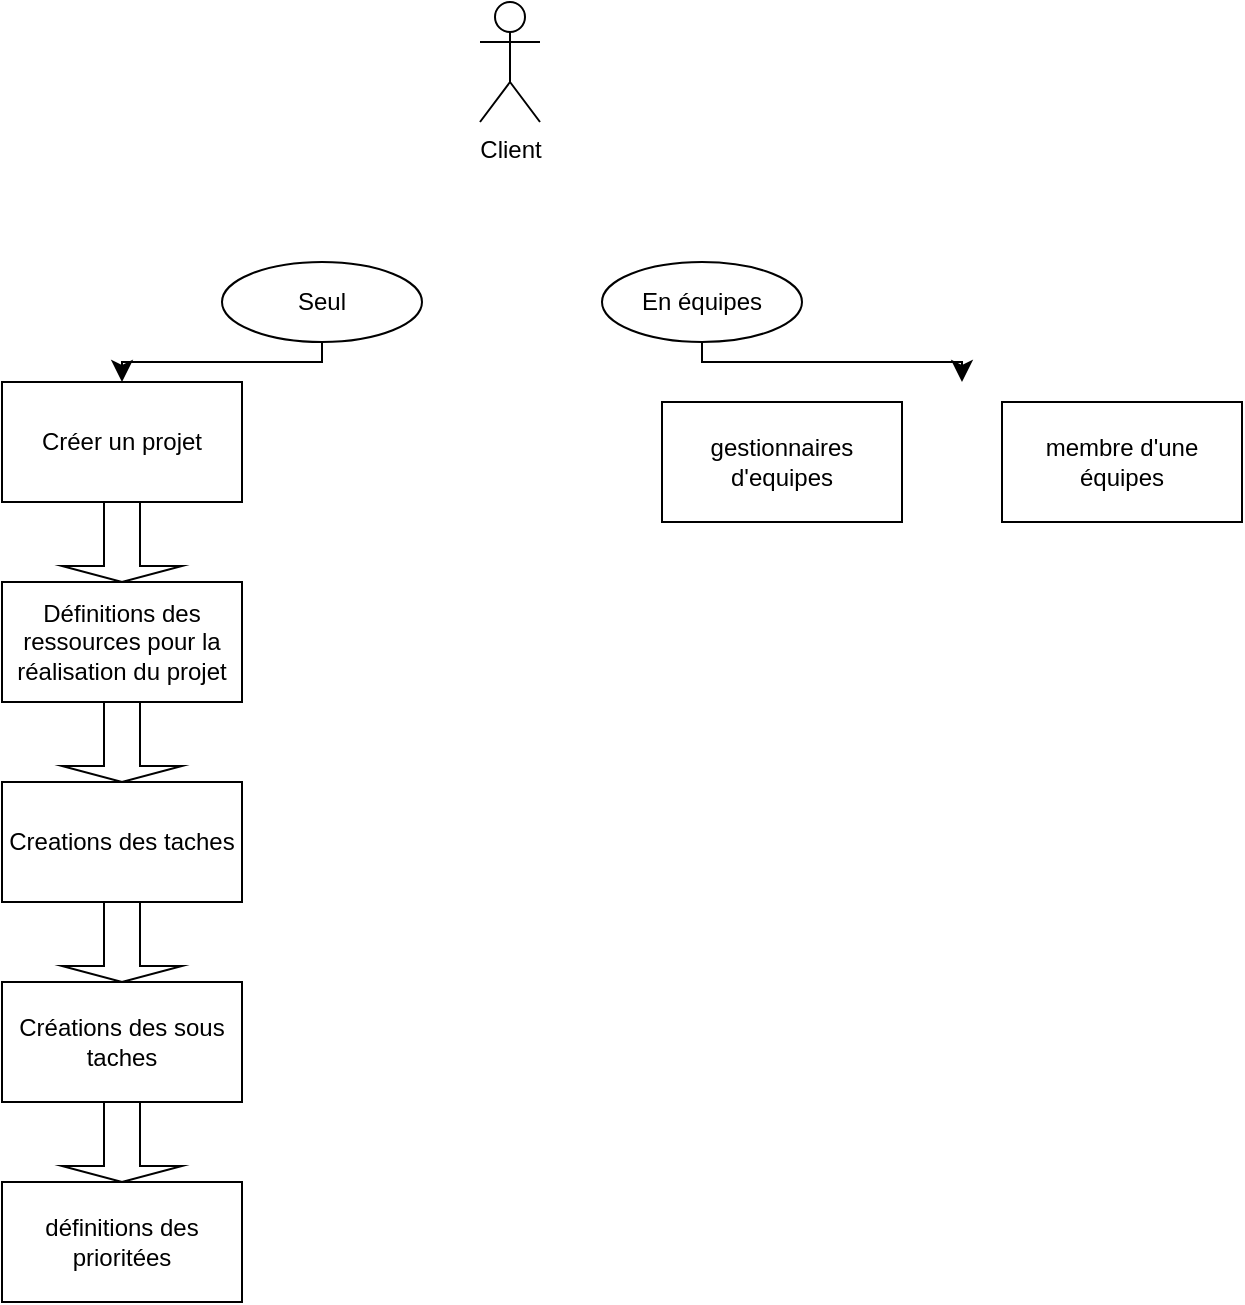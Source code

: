 <mxfile version="24.2.5" type="device" pages="6">
  <diagram name="premier test" id="BYRX8UyV6opKhag1Lmcs">
    <mxGraphModel dx="1379" dy="842" grid="1" gridSize="10" guides="1" tooltips="1" connect="1" arrows="1" fold="1" page="1" pageScale="1" pageWidth="827" pageHeight="1169" math="0" shadow="0">
      <root>
        <mxCell id="0" />
        <mxCell id="1" parent="0" />
        <mxCell id="Iyfu9xB4HT_4LMB3a3-U-1" value="Client" style="shape=umlActor;verticalLabelPosition=bottom;verticalAlign=top;html=1;outlineConnect=0;" parent="1" vertex="1">
          <mxGeometry x="399" y="30" width="30" height="60" as="geometry" />
        </mxCell>
        <mxCell id="Iyfu9xB4HT_4LMB3a3-U-6" value="Seul" style="ellipse;whiteSpace=wrap;html=1;align=center;newEdgeStyle={&quot;edgeStyle&quot;:&quot;entityRelationEdgeStyle&quot;,&quot;startArrow&quot;:&quot;none&quot;,&quot;endArrow&quot;:&quot;none&quot;,&quot;segment&quot;:10,&quot;curved&quot;:1,&quot;sourcePerimeterSpacing&quot;:0,&quot;targetPerimeterSpacing&quot;:0};treeFolding=1;treeMoving=1;" parent="1" vertex="1">
          <mxGeometry x="270" y="160" width="100" height="40" as="geometry" />
        </mxCell>
        <mxCell id="Iyfu9xB4HT_4LMB3a3-U-7" value="En équipes" style="ellipse;whiteSpace=wrap;html=1;align=center;newEdgeStyle={&quot;edgeStyle&quot;:&quot;entityRelationEdgeStyle&quot;,&quot;startArrow&quot;:&quot;none&quot;,&quot;endArrow&quot;:&quot;none&quot;,&quot;segment&quot;:10,&quot;curved&quot;:1,&quot;sourcePerimeterSpacing&quot;:0,&quot;targetPerimeterSpacing&quot;:0};treeFolding=1;treeMoving=1;" parent="1" vertex="1">
          <mxGeometry x="460" y="160" width="100" height="40" as="geometry" />
        </mxCell>
        <mxCell id="Iyfu9xB4HT_4LMB3a3-U-13" value="" style="edgeStyle=elbowEdgeStyle;elbow=vertical;endArrow=classic;html=1;curved=0;rounded=0;endSize=8;startSize=8;exitX=0.5;exitY=1;exitDx=0;exitDy=0;" parent="1" source="Iyfu9xB4HT_4LMB3a3-U-6" edge="1">
          <mxGeometry width="50" height="50" relative="1" as="geometry">
            <mxPoint x="340" y="200" as="sourcePoint" />
            <mxPoint x="220" y="220" as="targetPoint" />
          </mxGeometry>
        </mxCell>
        <mxCell id="Iyfu9xB4HT_4LMB3a3-U-15" value="" style="edgeStyle=elbowEdgeStyle;elbow=vertical;endArrow=classic;html=1;curved=0;rounded=0;endSize=8;startSize=8;exitX=0.5;exitY=1;exitDx=0;exitDy=0;" parent="1" source="Iyfu9xB4HT_4LMB3a3-U-7" edge="1">
          <mxGeometry width="50" height="50" relative="1" as="geometry">
            <mxPoint x="480" y="200" as="sourcePoint" />
            <mxPoint x="640" y="220" as="targetPoint" />
          </mxGeometry>
        </mxCell>
        <UserObject label="Créer un projet" treeRoot="1" id="Iyfu9xB4HT_4LMB3a3-U-16">
          <mxCell style="whiteSpace=wrap;html=1;align=center;treeFolding=1;treeMoving=1;newEdgeStyle={&quot;edgeStyle&quot;:&quot;elbowEdgeStyle&quot;,&quot;startArrow&quot;:&quot;none&quot;,&quot;endArrow&quot;:&quot;none&quot;};" parent="1" vertex="1">
            <mxGeometry x="160" y="220" width="120" height="60" as="geometry" />
          </mxCell>
        </UserObject>
        <UserObject label="Définitions des ressources pour la réalisation du projet" treeRoot="1" id="Iyfu9xB4HT_4LMB3a3-U-17">
          <mxCell style="whiteSpace=wrap;html=1;align=center;treeFolding=1;treeMoving=1;newEdgeStyle={&quot;edgeStyle&quot;:&quot;elbowEdgeStyle&quot;,&quot;startArrow&quot;:&quot;none&quot;,&quot;endArrow&quot;:&quot;none&quot;};" parent="1" vertex="1">
            <mxGeometry x="160" y="320" width="120" height="60" as="geometry" />
          </mxCell>
        </UserObject>
        <mxCell id="Iyfu9xB4HT_4LMB3a3-U-20" value="" style="shape=singleArrow;direction=south;whiteSpace=wrap;html=1;" parent="1" vertex="1">
          <mxGeometry x="190" y="280" width="60" height="40" as="geometry" />
        </mxCell>
        <UserObject label="gestionnaires d&#39;equipes" treeRoot="1" id="Iyfu9xB4HT_4LMB3a3-U-21">
          <mxCell style="whiteSpace=wrap;html=1;align=center;treeFolding=1;treeMoving=1;newEdgeStyle={&quot;edgeStyle&quot;:&quot;elbowEdgeStyle&quot;,&quot;startArrow&quot;:&quot;none&quot;,&quot;endArrow&quot;:&quot;none&quot;};" parent="1" vertex="1">
            <mxGeometry x="490" y="230" width="120" height="60" as="geometry" />
          </mxCell>
        </UserObject>
        <UserObject label="membre d&#39;une équipes" treeRoot="1" id="Iyfu9xB4HT_4LMB3a3-U-22">
          <mxCell style="whiteSpace=wrap;html=1;align=center;treeFolding=1;treeMoving=1;newEdgeStyle={&quot;edgeStyle&quot;:&quot;elbowEdgeStyle&quot;,&quot;startArrow&quot;:&quot;none&quot;,&quot;endArrow&quot;:&quot;none&quot;};" parent="1" vertex="1">
            <mxGeometry x="660" y="230" width="120" height="60" as="geometry" />
          </mxCell>
        </UserObject>
        <mxCell id="Iyfu9xB4HT_4LMB3a3-U-23" value="" style="shape=singleArrow;direction=south;whiteSpace=wrap;html=1;" parent="1" vertex="1">
          <mxGeometry x="190" y="380" width="60" height="40" as="geometry" />
        </mxCell>
        <UserObject label="Creations des taches" treeRoot="1" id="Iyfu9xB4HT_4LMB3a3-U-24">
          <mxCell style="whiteSpace=wrap;html=1;align=center;treeFolding=1;treeMoving=1;newEdgeStyle={&quot;edgeStyle&quot;:&quot;elbowEdgeStyle&quot;,&quot;startArrow&quot;:&quot;none&quot;,&quot;endArrow&quot;:&quot;none&quot;};" parent="1" vertex="1">
            <mxGeometry x="160" y="420" width="120" height="60" as="geometry" />
          </mxCell>
        </UserObject>
        <UserObject label="Créations des sous taches" treeRoot="1" id="Iyfu9xB4HT_4LMB3a3-U-25">
          <mxCell style="whiteSpace=wrap;html=1;align=center;treeFolding=1;treeMoving=1;newEdgeStyle={&quot;edgeStyle&quot;:&quot;elbowEdgeStyle&quot;,&quot;startArrow&quot;:&quot;none&quot;,&quot;endArrow&quot;:&quot;none&quot;};" parent="1" vertex="1">
            <mxGeometry x="160" y="520" width="120" height="60" as="geometry" />
          </mxCell>
        </UserObject>
        <mxCell id="Iyfu9xB4HT_4LMB3a3-U-26" value="" style="shape=singleArrow;direction=south;whiteSpace=wrap;html=1;" parent="1" vertex="1">
          <mxGeometry x="190" y="480" width="60" height="40" as="geometry" />
        </mxCell>
        <UserObject label="définitions des prioritées" treeRoot="1" id="Iyfu9xB4HT_4LMB3a3-U-27">
          <mxCell style="whiteSpace=wrap;html=1;align=center;treeFolding=1;treeMoving=1;newEdgeStyle={&quot;edgeStyle&quot;:&quot;elbowEdgeStyle&quot;,&quot;startArrow&quot;:&quot;none&quot;,&quot;endArrow&quot;:&quot;none&quot;};" parent="1" vertex="1">
            <mxGeometry x="160" y="620" width="120" height="60" as="geometry" />
          </mxCell>
        </UserObject>
        <mxCell id="Iyfu9xB4HT_4LMB3a3-U-28" value="" style="shape=singleArrow;direction=south;whiteSpace=wrap;html=1;" parent="1" vertex="1">
          <mxGeometry x="190" y="580" width="60" height="40" as="geometry" />
        </mxCell>
      </root>
    </mxGraphModel>
  </diagram>
  <diagram id="rDEyEfFy6dP8LyIYheRn" name="consigne">
    <mxGraphModel dx="3334" dy="1531" grid="1" gridSize="10" guides="1" tooltips="1" connect="1" arrows="1" fold="1" page="1" pageScale="1" pageWidth="827" pageHeight="1169" math="0" shadow="0">
      <root>
        <mxCell id="0" />
        <mxCell id="1" parent="0" />
        <mxCell id="FbnF2qm33XC1SbRXRIoK-4" value="" style="swimlane;startSize=20;horizontal=1;containerType=tree;newEdgeStyle={&quot;edgeStyle&quot;:&quot;elbowEdgeStyle&quot;,&quot;startArrow&quot;:&quot;none&quot;,&quot;endArrow&quot;:&quot;none&quot;};" parent="1" vertex="1">
          <mxGeometry x="-140" y="169" width="1180" height="1000" as="geometry" />
        </mxCell>
        <mxCell id="FbnF2qm33XC1SbRXRIoK-5" value="" style="edgeStyle=elbowEdgeStyle;elbow=vertical;sourcePerimeterSpacing=0;targetPerimeterSpacing=0;startArrow=none;endArrow=none;rounded=0;curved=0;" parent="FbnF2qm33XC1SbRXRIoK-4" source="FbnF2qm33XC1SbRXRIoK-7" target="FbnF2qm33XC1SbRXRIoK-8" edge="1">
          <mxGeometry relative="1" as="geometry" />
        </mxCell>
        <UserObject label="Client" treeRoot="1" id="FbnF2qm33XC1SbRXRIoK-7">
          <mxCell style="whiteSpace=wrap;html=1;align=center;treeFolding=1;treeMoving=1;newEdgeStyle={&quot;edgeStyle&quot;:&quot;elbowEdgeStyle&quot;,&quot;startArrow&quot;:&quot;none&quot;,&quot;endArrow&quot;:&quot;none&quot;};" parent="FbnF2qm33XC1SbRXRIoK-4" vertex="1">
            <mxGeometry x="530" y="50" width="120" height="60" as="geometry" />
          </mxCell>
        </UserObject>
        <mxCell id="FbnF2qm33XC1SbRXRIoK-8" value="Seul" style="whiteSpace=wrap;html=1;align=center;verticalAlign=middle;treeFolding=1;treeMoving=1;newEdgeStyle={&quot;edgeStyle&quot;:&quot;elbowEdgeStyle&quot;,&quot;startArrow&quot;:&quot;none&quot;,&quot;endArrow&quot;:&quot;none&quot;};" parent="FbnF2qm33XC1SbRXRIoK-4" vertex="1">
          <mxGeometry x="540" y="171" width="100" height="60" as="geometry" />
        </mxCell>
        <mxCell id="FbnF2qm33XC1SbRXRIoK-13" value="" style="edgeStyle=elbowEdgeStyle;elbow=vertical;sourcePerimeterSpacing=0;targetPerimeterSpacing=0;startArrow=none;endArrow=none;rounded=0;curved=0;" parent="FbnF2qm33XC1SbRXRIoK-4" source="FbnF2qm33XC1SbRXRIoK-8" target="FbnF2qm33XC1SbRXRIoK-14" edge="1">
          <mxGeometry relative="1" as="geometry">
            <mxPoint x="410" y="220" as="sourcePoint" />
          </mxGeometry>
        </mxCell>
        <mxCell id="FbnF2qm33XC1SbRXRIoK-14" value="Crée un projet" style="whiteSpace=wrap;html=1;align=center;verticalAlign=middle;treeFolding=1;treeMoving=1;newEdgeStyle={&quot;edgeStyle&quot;:&quot;elbowEdgeStyle&quot;,&quot;startArrow&quot;:&quot;none&quot;,&quot;endArrow&quot;:&quot;none&quot;};" parent="FbnF2qm33XC1SbRXRIoK-4" vertex="1">
          <mxGeometry x="20" y="261" width="100" height="89" as="geometry" />
        </mxCell>
        <mxCell id="FbnF2qm33XC1SbRXRIoK-2" value="" style="shape=umlActor;verticalLabelPosition=bottom;verticalAlign=top;html=1;outlineConnect=0;" parent="FbnF2qm33XC1SbRXRIoK-4" vertex="1">
          <mxGeometry x="570" y="-10" width="30" height="60" as="geometry" />
        </mxCell>
        <mxCell id="GBSJzxvQuTlD-Dh8xCkO-5" style="edgeStyle=elbowEdgeStyle;rounded=0;orthogonalLoop=1;jettySize=auto;html=1;startArrow=none;endArrow=none;" parent="FbnF2qm33XC1SbRXRIoK-4" edge="1">
          <mxGeometry relative="1" as="geometry">
            <mxPoint x="180" y="820" as="targetPoint" />
            <mxPoint x="180.412" y="820" as="sourcePoint" />
          </mxGeometry>
        </mxCell>
        <mxCell id="GBSJzxvQuTlD-Dh8xCkO-26" value="" style="edgeStyle=elbowEdgeStyle;elbow=vertical;sourcePerimeterSpacing=0;targetPerimeterSpacing=0;startArrow=none;endArrow=none;rounded=0;curved=0;" parent="FbnF2qm33XC1SbRXRIoK-4" source="FbnF2qm33XC1SbRXRIoK-8" target="GBSJzxvQuTlD-Dh8xCkO-27" edge="1">
          <mxGeometry relative="1" as="geometry">
            <mxPoint x="350" y="300" as="sourcePoint" />
          </mxGeometry>
        </mxCell>
        <mxCell id="GBSJzxvQuTlD-Dh8xCkO-27" value="creer une taches" style="whiteSpace=wrap;html=1;align=center;verticalAlign=middle;treeFolding=1;treeMoving=1;newEdgeStyle={&quot;edgeStyle&quot;:&quot;elbowEdgeStyle&quot;,&quot;startArrow&quot;:&quot;none&quot;,&quot;endArrow&quot;:&quot;none&quot;};" parent="FbnF2qm33XC1SbRXRIoK-4" vertex="1">
          <mxGeometry x="170" y="261" width="100" height="89" as="geometry" />
        </mxCell>
        <mxCell id="GBSJzxvQuTlD-Dh8xCkO-28" value="" style="edgeStyle=elbowEdgeStyle;elbow=vertical;sourcePerimeterSpacing=0;targetPerimeterSpacing=0;startArrow=none;endArrow=none;rounded=0;curved=0;" parent="FbnF2qm33XC1SbRXRIoK-4" source="FbnF2qm33XC1SbRXRIoK-8" target="GBSJzxvQuTlD-Dh8xCkO-29" edge="1">
          <mxGeometry relative="1" as="geometry">
            <mxPoint x="350" y="300" as="sourcePoint" />
          </mxGeometry>
        </mxCell>
        <mxCell id="GBSJzxvQuTlD-Dh8xCkO-29" value="&lt;div&gt;Gérer une date&amp;nbsp;&lt;/div&gt;&lt;div&gt;échances&lt;/div&gt;" style="whiteSpace=wrap;html=1;align=center;verticalAlign=middle;treeFolding=1;treeMoving=1;newEdgeStyle={&quot;edgeStyle&quot;:&quot;elbowEdgeStyle&quot;,&quot;startArrow&quot;:&quot;none&quot;,&quot;endArrow&quot;:&quot;none&quot;};" parent="FbnF2qm33XC1SbRXRIoK-4" vertex="1">
          <mxGeometry x="330" y="260" width="100" height="90" as="geometry" />
        </mxCell>
        <mxCell id="GBSJzxvQuTlD-Dh8xCkO-30" value="" style="edgeStyle=elbowEdgeStyle;elbow=vertical;sourcePerimeterSpacing=0;targetPerimeterSpacing=0;startArrow=none;endArrow=none;rounded=0;curved=0;" parent="FbnF2qm33XC1SbRXRIoK-4" source="FbnF2qm33XC1SbRXRIoK-8" target="GBSJzxvQuTlD-Dh8xCkO-31" edge="1">
          <mxGeometry relative="1" as="geometry">
            <mxPoint x="350" y="300" as="sourcePoint" />
          </mxGeometry>
        </mxCell>
        <mxCell id="GBSJzxvQuTlD-Dh8xCkO-31" value="&lt;div&gt;attribuer des priorités&lt;/div&gt;" style="whiteSpace=wrap;html=1;align=center;verticalAlign=middle;treeFolding=1;treeMoving=1;newEdgeStyle={&quot;edgeStyle&quot;:&quot;elbowEdgeStyle&quot;,&quot;startArrow&quot;:&quot;none&quot;,&quot;endArrow&quot;:&quot;none&quot;};" parent="FbnF2qm33XC1SbRXRIoK-4" vertex="1">
          <mxGeometry x="460" y="261" width="100" height="89" as="geometry" />
        </mxCell>
        <mxCell id="GBSJzxvQuTlD-Dh8xCkO-32" value="" style="edgeStyle=elbowEdgeStyle;elbow=vertical;sourcePerimeterSpacing=0;targetPerimeterSpacing=0;startArrow=none;endArrow=none;rounded=0;curved=0;" parent="FbnF2qm33XC1SbRXRIoK-4" source="FbnF2qm33XC1SbRXRIoK-8" target="GBSJzxvQuTlD-Dh8xCkO-33" edge="1">
          <mxGeometry relative="1" as="geometry">
            <mxPoint x="350" y="300" as="sourcePoint" />
          </mxGeometry>
        </mxCell>
        <mxCell id="GBSJzxvQuTlD-Dh8xCkO-33" value="&lt;div&gt;assignés des projets&lt;/div&gt;" style="whiteSpace=wrap;html=1;align=center;verticalAlign=middle;treeFolding=1;treeMoving=1;newEdgeStyle={&quot;edgeStyle&quot;:&quot;elbowEdgeStyle&quot;,&quot;startArrow&quot;:&quot;none&quot;,&quot;endArrow&quot;:&quot;none&quot;};direction=west;" parent="FbnF2qm33XC1SbRXRIoK-4" vertex="1">
          <mxGeometry x="590" y="261" width="100" height="89" as="geometry" />
        </mxCell>
        <mxCell id="GBSJzxvQuTlD-Dh8xCkO-34" value="" style="edgeStyle=elbowEdgeStyle;elbow=vertical;sourcePerimeterSpacing=0;targetPerimeterSpacing=0;startArrow=none;endArrow=none;rounded=0;curved=0;" parent="FbnF2qm33XC1SbRXRIoK-4" source="FbnF2qm33XC1SbRXRIoK-8" target="GBSJzxvQuTlD-Dh8xCkO-35" edge="1">
          <mxGeometry relative="1" as="geometry">
            <mxPoint x="350" y="300" as="sourcePoint" />
          </mxGeometry>
        </mxCell>
        <mxCell id="GBSJzxvQuTlD-Dh8xCkO-35" value="gérer la taches" style="whiteSpace=wrap;html=1;align=center;verticalAlign=middle;treeFolding=1;treeMoving=1;newEdgeStyle={&quot;edgeStyle&quot;:&quot;elbowEdgeStyle&quot;,&quot;startArrow&quot;:&quot;none&quot;,&quot;endArrow&quot;:&quot;none&quot;};" parent="FbnF2qm33XC1SbRXRIoK-4" vertex="1">
          <mxGeometry x="710" y="261" width="100" height="89" as="geometry" />
        </mxCell>
        <mxCell id="GBSJzxvQuTlD-Dh8xCkO-39" value="" style="edgeStyle=elbowEdgeStyle;elbow=vertical;sourcePerimeterSpacing=0;targetPerimeterSpacing=0;startArrow=none;endArrow=none;rounded=0;curved=0;" parent="FbnF2qm33XC1SbRXRIoK-4" source="FbnF2qm33XC1SbRXRIoK-8" target="GBSJzxvQuTlD-Dh8xCkO-40" edge="1">
          <mxGeometry relative="1" as="geometry">
            <mxPoint x="340" y="290" as="sourcePoint" />
          </mxGeometry>
        </mxCell>
        <mxCell id="GBSJzxvQuTlD-Dh8xCkO-40" value="disposé d un tableau de bord des projets" style="whiteSpace=wrap;html=1;align=center;verticalAlign=middle;treeFolding=1;treeMoving=1;newEdgeStyle={&quot;edgeStyle&quot;:&quot;elbowEdgeStyle&quot;,&quot;startArrow&quot;:&quot;none&quot;,&quot;endArrow&quot;:&quot;none&quot;};" parent="FbnF2qm33XC1SbRXRIoK-4" vertex="1">
          <mxGeometry x="820" y="260" width="110" height="90" as="geometry" />
        </mxCell>
        <mxCell id="mq6MrCIV2iRebGUDolaT-3" value="&lt;div&gt;&lt;br&gt;&lt;/div&gt;" style="text;html=1;align=center;verticalAlign=middle;whiteSpace=wrap;rounded=0;fontFamily=Helvetica;fontSize=12;fontColor=default;" parent="FbnF2qm33XC1SbRXRIoK-4" vertex="1">
          <mxGeometry x="350" y="400" width="60" height="30" as="geometry" />
        </mxCell>
        <mxCell id="mTa8yyf2tj54cFKZ3vY1-1" value="" style="edgeStyle=elbowEdgeStyle;elbow=vertical;sourcePerimeterSpacing=0;targetPerimeterSpacing=0;startArrow=none;endArrow=none;rounded=0;curved=0;" parent="FbnF2qm33XC1SbRXRIoK-4" source="GBSJzxvQuTlD-Dh8xCkO-27" target="mTa8yyf2tj54cFKZ3vY1-2" edge="1">
          <mxGeometry relative="1" as="geometry">
            <mxPoint x="450" y="400" as="sourcePoint" />
          </mxGeometry>
        </mxCell>
        <mxCell id="mTa8yyf2tj54cFKZ3vY1-2" value="ajout" style="whiteSpace=wrap;html=1;align=center;verticalAlign=middle;treeFolding=1;treeMoving=1;newEdgeStyle={&quot;edgeStyle&quot;:&quot;elbowEdgeStyle&quot;,&quot;startArrow&quot;:&quot;none&quot;,&quot;endArrow&quot;:&quot;none&quot;};" parent="FbnF2qm33XC1SbRXRIoK-4" vertex="1">
          <mxGeometry x="170" y="390" width="100" height="89" as="geometry" />
        </mxCell>
        <mxCell id="mTa8yyf2tj54cFKZ3vY1-3" value="" style="edgeStyle=elbowEdgeStyle;elbow=vertical;sourcePerimeterSpacing=0;targetPerimeterSpacing=0;startArrow=none;endArrow=none;rounded=0;curved=0;" parent="FbnF2qm33XC1SbRXRIoK-4" source="mTa8yyf2tj54cFKZ3vY1-2" target="mTa8yyf2tj54cFKZ3vY1-4" edge="1">
          <mxGeometry relative="1" as="geometry">
            <mxPoint x="80" y="519" as="sourcePoint" />
          </mxGeometry>
        </mxCell>
        <mxCell id="mTa8yyf2tj54cFKZ3vY1-4" value="suprimer" style="whiteSpace=wrap;html=1;align=center;verticalAlign=middle;treeFolding=1;treeMoving=1;newEdgeStyle={&quot;edgeStyle&quot;:&quot;elbowEdgeStyle&quot;,&quot;startArrow&quot;:&quot;none&quot;,&quot;endArrow&quot;:&quot;none&quot;};" parent="FbnF2qm33XC1SbRXRIoK-4" vertex="1">
          <mxGeometry x="170" y="519" width="100" height="89" as="geometry" />
        </mxCell>
        <mxCell id="mTa8yyf2tj54cFKZ3vY1-5" value="" style="edgeStyle=elbowEdgeStyle;elbow=vertical;sourcePerimeterSpacing=0;targetPerimeterSpacing=0;startArrow=none;endArrow=none;rounded=0;curved=0;" parent="FbnF2qm33XC1SbRXRIoK-4" source="mTa8yyf2tj54cFKZ3vY1-4" target="mTa8yyf2tj54cFKZ3vY1-6" edge="1">
          <mxGeometry relative="1" as="geometry">
            <mxPoint x="80" y="648" as="sourcePoint" />
          </mxGeometry>
        </mxCell>
        <mxCell id="mTa8yyf2tj54cFKZ3vY1-6" value="modifier" style="whiteSpace=wrap;html=1;align=center;verticalAlign=middle;treeFolding=1;treeMoving=1;newEdgeStyle={&quot;edgeStyle&quot;:&quot;elbowEdgeStyle&quot;,&quot;startArrow&quot;:&quot;none&quot;,&quot;endArrow&quot;:&quot;none&quot;};" parent="FbnF2qm33XC1SbRXRIoK-4" vertex="1">
          <mxGeometry x="170" y="648" width="100" height="89" as="geometry" />
        </mxCell>
        <mxCell id="mTa8yyf2tj54cFKZ3vY1-7" value="" style="edgeStyle=elbowEdgeStyle;elbow=vertical;sourcePerimeterSpacing=0;targetPerimeterSpacing=0;startArrow=none;endArrow=none;rounded=0;curved=0;" parent="FbnF2qm33XC1SbRXRIoK-4" source="FbnF2qm33XC1SbRXRIoK-14" target="mTa8yyf2tj54cFKZ3vY1-8" edge="1">
          <mxGeometry relative="1" as="geometry">
            <mxPoint x="450" y="400" as="sourcePoint" />
          </mxGeometry>
        </mxCell>
        <mxCell id="mTa8yyf2tj54cFKZ3vY1-8" value="ajout" style="whiteSpace=wrap;html=1;align=center;verticalAlign=middle;treeFolding=1;treeMoving=1;newEdgeStyle={&quot;edgeStyle&quot;:&quot;elbowEdgeStyle&quot;,&quot;startArrow&quot;:&quot;none&quot;,&quot;endArrow&quot;:&quot;none&quot;};" parent="FbnF2qm33XC1SbRXRIoK-4" vertex="1">
          <mxGeometry x="20" y="390" width="100" height="89" as="geometry" />
        </mxCell>
        <mxCell id="mTa8yyf2tj54cFKZ3vY1-9" value="" style="edgeStyle=elbowEdgeStyle;elbow=vertical;sourcePerimeterSpacing=0;targetPerimeterSpacing=0;startArrow=none;endArrow=none;rounded=0;curved=0;" parent="FbnF2qm33XC1SbRXRIoK-4" source="mTa8yyf2tj54cFKZ3vY1-8" target="mTa8yyf2tj54cFKZ3vY1-10" edge="1">
          <mxGeometry relative="1" as="geometry">
            <mxPoint x="-70" y="519" as="sourcePoint" />
          </mxGeometry>
        </mxCell>
        <mxCell id="mTa8yyf2tj54cFKZ3vY1-10" value="supprimer" style="whiteSpace=wrap;html=1;align=center;verticalAlign=middle;treeFolding=1;treeMoving=1;newEdgeStyle={&quot;edgeStyle&quot;:&quot;elbowEdgeStyle&quot;,&quot;startArrow&quot;:&quot;none&quot;,&quot;endArrow&quot;:&quot;none&quot;};" parent="FbnF2qm33XC1SbRXRIoK-4" vertex="1">
          <mxGeometry x="20" y="519" width="100" height="89" as="geometry" />
        </mxCell>
        <mxCell id="mTa8yyf2tj54cFKZ3vY1-11" value="" style="edgeStyle=elbowEdgeStyle;elbow=vertical;sourcePerimeterSpacing=0;targetPerimeterSpacing=0;startArrow=none;endArrow=none;rounded=0;curved=0;" parent="FbnF2qm33XC1SbRXRIoK-4" source="mTa8yyf2tj54cFKZ3vY1-10" target="mTa8yyf2tj54cFKZ3vY1-12" edge="1">
          <mxGeometry relative="1" as="geometry">
            <mxPoint x="-70" y="648" as="sourcePoint" />
          </mxGeometry>
        </mxCell>
        <mxCell id="mTa8yyf2tj54cFKZ3vY1-12" value="modifier" style="whiteSpace=wrap;html=1;align=center;verticalAlign=middle;treeFolding=1;treeMoving=1;newEdgeStyle={&quot;edgeStyle&quot;:&quot;elbowEdgeStyle&quot;,&quot;startArrow&quot;:&quot;none&quot;,&quot;endArrow&quot;:&quot;none&quot;};" parent="FbnF2qm33XC1SbRXRIoK-4" vertex="1">
          <mxGeometry x="20" y="648" width="100" height="89" as="geometry" />
        </mxCell>
        <mxCell id="mTa8yyf2tj54cFKZ3vY1-13" value="" style="edgeStyle=elbowEdgeStyle;elbow=vertical;sourcePerimeterSpacing=0;targetPerimeterSpacing=0;startArrow=none;endArrow=none;rounded=0;curved=0;" parent="FbnF2qm33XC1SbRXRIoK-4" source="GBSJzxvQuTlD-Dh8xCkO-29" target="mTa8yyf2tj54cFKZ3vY1-14" edge="1">
          <mxGeometry relative="1" as="geometry">
            <mxPoint x="450" y="400" as="sourcePoint" />
          </mxGeometry>
        </mxCell>
        <mxCell id="mTa8yyf2tj54cFKZ3vY1-14" value="&lt;div&gt;envoyer des rappels pour l échéances&lt;/div&gt;" style="whiteSpace=wrap;html=1;align=center;verticalAlign=middle;treeFolding=1;treeMoving=1;newEdgeStyle={&quot;edgeStyle&quot;:&quot;elbowEdgeStyle&quot;,&quot;startArrow&quot;:&quot;none&quot;,&quot;endArrow&quot;:&quot;none&quot;};" parent="FbnF2qm33XC1SbRXRIoK-4" vertex="1">
          <mxGeometry x="330" y="390" width="100" height="90" as="geometry" />
        </mxCell>
        <mxCell id="mTa8yyf2tj54cFKZ3vY1-15" value="" style="edgeStyle=elbowEdgeStyle;elbow=vertical;sourcePerimeterSpacing=0;targetPerimeterSpacing=0;startArrow=none;endArrow=none;rounded=0;curved=0;" parent="FbnF2qm33XC1SbRXRIoK-4" source="mTa8yyf2tj54cFKZ3vY1-14" target="mTa8yyf2tj54cFKZ3vY1-16" edge="1">
          <mxGeometry relative="1" as="geometry">
            <mxPoint x="240" y="519" as="sourcePoint" />
          </mxGeometry>
        </mxCell>
        <mxCell id="mTa8yyf2tj54cFKZ3vY1-16" value="&lt;div&gt;envoyé un mail de rappels&lt;/div&gt;" style="whiteSpace=wrap;html=1;align=center;verticalAlign=middle;treeFolding=1;treeMoving=1;newEdgeStyle={&quot;edgeStyle&quot;:&quot;elbowEdgeStyle&quot;,&quot;startArrow&quot;:&quot;none&quot;,&quot;endArrow&quot;:&quot;none&quot;};" parent="FbnF2qm33XC1SbRXRIoK-4" vertex="1">
          <mxGeometry x="330" y="520" width="100" height="90" as="geometry" />
        </mxCell>
        <mxCell id="mTa8yyf2tj54cFKZ3vY1-17" value="" style="edgeStyle=elbowEdgeStyle;elbow=vertical;sourcePerimeterSpacing=0;targetPerimeterSpacing=0;startArrow=none;endArrow=none;rounded=0;curved=0;" parent="FbnF2qm33XC1SbRXRIoK-4" source="GBSJzxvQuTlD-Dh8xCkO-31" target="mTa8yyf2tj54cFKZ3vY1-18" edge="1">
          <mxGeometry relative="1" as="geometry">
            <mxPoint x="450" y="400" as="sourcePoint" />
          </mxGeometry>
        </mxCell>
        <mxCell id="mTa8yyf2tj54cFKZ3vY1-18" value="&lt;div&gt;gérer des priorités&lt;/div&gt;" style="whiteSpace=wrap;html=1;align=center;verticalAlign=middle;treeFolding=1;treeMoving=1;newEdgeStyle={&quot;edgeStyle&quot;:&quot;elbowEdgeStyle&quot;,&quot;startArrow&quot;:&quot;none&quot;,&quot;endArrow&quot;:&quot;none&quot;};" parent="FbnF2qm33XC1SbRXRIoK-4" vertex="1">
          <mxGeometry x="460" y="390" width="100" height="89" as="geometry" />
        </mxCell>
        <mxCell id="mTa8yyf2tj54cFKZ3vY1-19" value="" style="edgeStyle=elbowEdgeStyle;elbow=vertical;sourcePerimeterSpacing=0;targetPerimeterSpacing=0;startArrow=none;endArrow=none;rounded=0;curved=0;" parent="FbnF2qm33XC1SbRXRIoK-4" source="GBSJzxvQuTlD-Dh8xCkO-33" target="mTa8yyf2tj54cFKZ3vY1-20" edge="1">
          <mxGeometry relative="1" as="geometry">
            <mxPoint x="450" y="400" as="sourcePoint" />
          </mxGeometry>
        </mxCell>
        <mxCell id="mTa8yyf2tj54cFKZ3vY1-20" value="envoyé des notifications aux utilisateurs" style="whiteSpace=wrap;html=1;align=center;verticalAlign=middle;treeFolding=1;treeMoving=1;newEdgeStyle={&quot;edgeStyle&quot;:&quot;elbowEdgeStyle&quot;,&quot;startArrow&quot;:&quot;none&quot;,&quot;endArrow&quot;:&quot;none&quot;};direction=west;" parent="FbnF2qm33XC1SbRXRIoK-4" vertex="1">
          <mxGeometry x="590" y="390" width="100" height="89" as="geometry" />
        </mxCell>
        <mxCell id="mTa8yyf2tj54cFKZ3vY1-21" value="" style="edgeStyle=elbowEdgeStyle;elbow=vertical;sourcePerimeterSpacing=0;targetPerimeterSpacing=0;startArrow=none;endArrow=none;rounded=0;curved=0;" parent="FbnF2qm33XC1SbRXRIoK-4" source="GBSJzxvQuTlD-Dh8xCkO-35" target="mTa8yyf2tj54cFKZ3vY1-22" edge="1">
          <mxGeometry relative="1" as="geometry">
            <mxPoint x="450" y="400" as="sourcePoint" />
          </mxGeometry>
        </mxCell>
        <mxCell id="mTa8yyf2tj54cFKZ3vY1-22" value="gérer le projet" style="whiteSpace=wrap;html=1;align=center;verticalAlign=middle;treeFolding=1;treeMoving=1;newEdgeStyle={&quot;edgeStyle&quot;:&quot;elbowEdgeStyle&quot;,&quot;startArrow&quot;:&quot;none&quot;,&quot;endArrow&quot;:&quot;none&quot;};" parent="FbnF2qm33XC1SbRXRIoK-4" vertex="1">
          <mxGeometry x="710" y="390" width="100" height="89" as="geometry" />
        </mxCell>
        <mxCell id="b81TM9QX_g5SMCFbErk2-1" value="" style="edgeStyle=elbowEdgeStyle;elbow=vertical;sourcePerimeterSpacing=0;targetPerimeterSpacing=0;startArrow=none;endArrow=none;rounded=0;curved=0;" parent="FbnF2qm33XC1SbRXRIoK-4" source="FbnF2qm33XC1SbRXRIoK-8" target="b81TM9QX_g5SMCFbErk2-2" edge="1">
          <mxGeometry relative="1" as="geometry">
            <mxPoint x="450" y="400" as="sourcePoint" />
          </mxGeometry>
        </mxCell>
        <mxCell id="b81TM9QX_g5SMCFbErk2-2" value="Créer un profil" style="whiteSpace=wrap;html=1;align=center;verticalAlign=middle;treeFolding=1;treeMoving=1;newEdgeStyle={&quot;edgeStyle&quot;:&quot;elbowEdgeStyle&quot;,&quot;startArrow&quot;:&quot;none&quot;,&quot;endArrow&quot;:&quot;none&quot;};" parent="FbnF2qm33XC1SbRXRIoK-4" vertex="1">
          <mxGeometry x="940" y="260" width="110" height="90" as="geometry" />
        </mxCell>
        <mxCell id="b81TM9QX_g5SMCFbErk2-3" value="" style="edgeStyle=elbowEdgeStyle;elbow=vertical;sourcePerimeterSpacing=0;targetPerimeterSpacing=0;startArrow=none;endArrow=none;rounded=0;curved=0;" parent="FbnF2qm33XC1SbRXRIoK-4" source="b81TM9QX_g5SMCFbErk2-2" target="b81TM9QX_g5SMCFbErk2-4" edge="1">
          <mxGeometry relative="1" as="geometry">
            <mxPoint x="450" y="400" as="sourcePoint" />
          </mxGeometry>
        </mxCell>
        <mxCell id="b81TM9QX_g5SMCFbErk2-4" value="se connecter" style="whiteSpace=wrap;html=1;align=center;verticalAlign=middle;treeFolding=1;treeMoving=1;newEdgeStyle={&quot;edgeStyle&quot;:&quot;elbowEdgeStyle&quot;,&quot;startArrow&quot;:&quot;none&quot;,&quot;endArrow&quot;:&quot;none&quot;};" parent="FbnF2qm33XC1SbRXRIoK-4" vertex="1">
          <mxGeometry x="940" y="390" width="110" height="90" as="geometry" />
        </mxCell>
        <mxCell id="b81TM9QX_g5SMCFbErk2-5" value="" style="edgeStyle=elbowEdgeStyle;elbow=vertical;sourcePerimeterSpacing=0;targetPerimeterSpacing=0;startArrow=none;endArrow=none;rounded=0;curved=0;" parent="FbnF2qm33XC1SbRXRIoK-4" source="b81TM9QX_g5SMCFbErk2-4" target="b81TM9QX_g5SMCFbErk2-6" edge="1">
          <mxGeometry relative="1" as="geometry">
            <mxPoint x="855" y="519" as="sourcePoint" />
          </mxGeometry>
        </mxCell>
        <mxCell id="b81TM9QX_g5SMCFbErk2-6" value="se déconnecter" style="whiteSpace=wrap;html=1;align=center;verticalAlign=middle;treeFolding=1;treeMoving=1;newEdgeStyle={&quot;edgeStyle&quot;:&quot;elbowEdgeStyle&quot;,&quot;startArrow&quot;:&quot;none&quot;,&quot;endArrow&quot;:&quot;none&quot;};" parent="FbnF2qm33XC1SbRXRIoK-4" vertex="1">
          <mxGeometry x="940" y="520" width="110" height="90" as="geometry" />
        </mxCell>
      </root>
    </mxGraphModel>
  </diagram>
  <diagram id="KeYFdJalkDHxsRPOkHfY" name="reflection equipes">
    <mxGraphModel dx="2206" dy="842" grid="1" gridSize="10" guides="1" tooltips="1" connect="1" arrows="1" fold="1" page="1" pageScale="1" pageWidth="827" pageHeight="1169" math="0" shadow="0">
      <root>
        <mxCell id="0" />
        <mxCell id="1" parent="0" />
        <mxCell id="7dcN_Za3HMUKD1tqZbd0-1" value="" style="swimlane;startSize=20;horizontal=1;containerType=tree;newEdgeStyle={&quot;edgeStyle&quot;:&quot;elbowEdgeStyle&quot;,&quot;startArrow&quot;:&quot;none&quot;,&quot;endArrow&quot;:&quot;none&quot;};" parent="1" vertex="1">
          <mxGeometry x="-120" y="150" width="1180" height="1000" as="geometry" />
        </mxCell>
        <mxCell id="7dcN_Za3HMUKD1tqZbd0-2" value="" style="edgeStyle=elbowEdgeStyle;elbow=vertical;sourcePerimeterSpacing=0;targetPerimeterSpacing=0;startArrow=none;endArrow=none;rounded=0;curved=0;" parent="7dcN_Za3HMUKD1tqZbd0-1" source="7dcN_Za3HMUKD1tqZbd0-26" target="7dcN_Za3HMUKD1tqZbd0-4" edge="1">
          <mxGeometry relative="1" as="geometry" />
        </mxCell>
        <UserObject label="Client" treeRoot="1" id="7dcN_Za3HMUKD1tqZbd0-3">
          <mxCell style="whiteSpace=wrap;html=1;align=center;treeFolding=1;treeMoving=1;newEdgeStyle={&quot;edgeStyle&quot;:&quot;elbowEdgeStyle&quot;,&quot;startArrow&quot;:&quot;none&quot;,&quot;endArrow&quot;:&quot;none&quot;};" parent="7dcN_Za3HMUKD1tqZbd0-1" vertex="1">
            <mxGeometry x="530" y="50" width="120" height="60" as="geometry" />
          </mxCell>
        </UserObject>
        <mxCell id="7dcN_Za3HMUKD1tqZbd0-4" value="membre d&#39;une équipes" style="whiteSpace=wrap;html=1;align=center;verticalAlign=middle;treeFolding=1;treeMoving=1;newEdgeStyle={&quot;edgeStyle&quot;:&quot;elbowEdgeStyle&quot;,&quot;startArrow&quot;:&quot;none&quot;,&quot;endArrow&quot;:&quot;none&quot;};" parent="7dcN_Za3HMUKD1tqZbd0-1" vertex="1">
          <mxGeometry x="540" y="201" width="100" height="60" as="geometry" />
        </mxCell>
        <mxCell id="7dcN_Za3HMUKD1tqZbd0-5" value="" style="edgeStyle=elbowEdgeStyle;elbow=vertical;sourcePerimeterSpacing=0;targetPerimeterSpacing=0;startArrow=none;endArrow=none;rounded=0;curved=0;" parent="7dcN_Za3HMUKD1tqZbd0-1" source="7dcN_Za3HMUKD1tqZbd0-4" target="7dcN_Za3HMUKD1tqZbd0-6" edge="1">
          <mxGeometry relative="1" as="geometry">
            <mxPoint x="410" y="220" as="sourcePoint" />
          </mxGeometry>
        </mxCell>
        <mxCell id="7dcN_Za3HMUKD1tqZbd0-6" value="Crée un projet" style="whiteSpace=wrap;html=1;align=center;verticalAlign=middle;treeFolding=1;treeMoving=1;newEdgeStyle={&quot;edgeStyle&quot;:&quot;elbowEdgeStyle&quot;,&quot;startArrow&quot;:&quot;none&quot;,&quot;endArrow&quot;:&quot;none&quot;};" parent="7dcN_Za3HMUKD1tqZbd0-1" vertex="1">
          <mxGeometry x="20" y="370" width="100" height="89" as="geometry" />
        </mxCell>
        <mxCell id="7dcN_Za3HMUKD1tqZbd0-7" value="" style="shape=umlActor;verticalLabelPosition=bottom;verticalAlign=top;html=1;outlineConnect=0;" parent="7dcN_Za3HMUKD1tqZbd0-1" vertex="1">
          <mxGeometry x="570" y="-10" width="30" height="60" as="geometry" />
        </mxCell>
        <mxCell id="7dcN_Za3HMUKD1tqZbd0-8" style="edgeStyle=elbowEdgeStyle;rounded=0;orthogonalLoop=1;jettySize=auto;html=1;startArrow=none;endArrow=none;" parent="7dcN_Za3HMUKD1tqZbd0-1" edge="1">
          <mxGeometry relative="1" as="geometry">
            <mxPoint x="180" y="820" as="targetPoint" />
            <mxPoint x="180.412" y="820" as="sourcePoint" />
          </mxGeometry>
        </mxCell>
        <mxCell id="7dcN_Za3HMUKD1tqZbd0-9" value="" style="edgeStyle=elbowEdgeStyle;elbow=vertical;sourcePerimeterSpacing=0;targetPerimeterSpacing=0;startArrow=none;endArrow=none;rounded=0;curved=0;" parent="7dcN_Za3HMUKD1tqZbd0-1" source="7dcN_Za3HMUKD1tqZbd0-4" target="7dcN_Za3HMUKD1tqZbd0-10" edge="1">
          <mxGeometry relative="1" as="geometry">
            <mxPoint x="350" y="300" as="sourcePoint" />
          </mxGeometry>
        </mxCell>
        <mxCell id="7dcN_Za3HMUKD1tqZbd0-10" value="&lt;div&gt;Définitions des ressources pour la réalisation du projet&lt;/div&gt;&lt;div&gt;&lt;br&gt;&lt;/div&gt;" style="whiteSpace=wrap;html=1;align=center;verticalAlign=middle;treeFolding=1;treeMoving=1;newEdgeStyle={&quot;edgeStyle&quot;:&quot;elbowEdgeStyle&quot;,&quot;startArrow&quot;:&quot;none&quot;,&quot;endArrow&quot;:&quot;none&quot;};" parent="7dcN_Za3HMUKD1tqZbd0-1" vertex="1">
          <mxGeometry x="160" y="371" width="100" height="89" as="geometry" />
        </mxCell>
        <mxCell id="7dcN_Za3HMUKD1tqZbd0-11" value="" style="edgeStyle=elbowEdgeStyle;elbow=vertical;sourcePerimeterSpacing=0;targetPerimeterSpacing=0;startArrow=none;endArrow=none;rounded=0;curved=0;" parent="7dcN_Za3HMUKD1tqZbd0-1" source="7dcN_Za3HMUKD1tqZbd0-4" target="7dcN_Za3HMUKD1tqZbd0-12" edge="1">
          <mxGeometry relative="1" as="geometry">
            <mxPoint x="350" y="300" as="sourcePoint" />
          </mxGeometry>
        </mxCell>
        <mxCell id="7dcN_Za3HMUKD1tqZbd0-12" value="&lt;div&gt;définitions de l&#39;échéaces&lt;/div&gt;&lt;div&gt;&lt;br&gt;&lt;/div&gt;" style="whiteSpace=wrap;html=1;align=center;verticalAlign=middle;treeFolding=1;treeMoving=1;newEdgeStyle={&quot;edgeStyle&quot;:&quot;elbowEdgeStyle&quot;,&quot;startArrow&quot;:&quot;none&quot;,&quot;endArrow&quot;:&quot;none&quot;};" parent="7dcN_Za3HMUKD1tqZbd0-1" vertex="1">
          <mxGeometry x="330" y="370.5" width="100" height="90" as="geometry" />
        </mxCell>
        <mxCell id="7dcN_Za3HMUKD1tqZbd0-13" value="" style="edgeStyle=elbowEdgeStyle;elbow=vertical;sourcePerimeterSpacing=0;targetPerimeterSpacing=0;startArrow=none;endArrow=none;rounded=0;curved=0;" parent="7dcN_Za3HMUKD1tqZbd0-1" source="7dcN_Za3HMUKD1tqZbd0-4" target="7dcN_Za3HMUKD1tqZbd0-14" edge="1">
          <mxGeometry relative="1" as="geometry">
            <mxPoint x="350" y="300" as="sourcePoint" />
          </mxGeometry>
        </mxCell>
        <mxCell id="7dcN_Za3HMUKD1tqZbd0-14" value="&lt;div&gt;définitions des prioritées&lt;/div&gt;&lt;div&gt;&lt;br&gt;&lt;/div&gt;" style="whiteSpace=wrap;html=1;align=center;verticalAlign=middle;treeFolding=1;treeMoving=1;newEdgeStyle={&quot;edgeStyle&quot;:&quot;elbowEdgeStyle&quot;,&quot;startArrow&quot;:&quot;none&quot;,&quot;endArrow&quot;:&quot;none&quot;};" parent="7dcN_Za3HMUKD1tqZbd0-1" vertex="1">
          <mxGeometry x="460" y="371" width="100" height="89" as="geometry" />
        </mxCell>
        <mxCell id="7dcN_Za3HMUKD1tqZbd0-15" value="" style="edgeStyle=elbowEdgeStyle;elbow=vertical;sourcePerimeterSpacing=0;targetPerimeterSpacing=0;startArrow=none;endArrow=none;rounded=0;curved=0;" parent="7dcN_Za3HMUKD1tqZbd0-1" source="7dcN_Za3HMUKD1tqZbd0-4" target="7dcN_Za3HMUKD1tqZbd0-16" edge="1">
          <mxGeometry relative="1" as="geometry">
            <mxPoint x="350" y="300" as="sourcePoint" />
          </mxGeometry>
        </mxCell>
        <mxCell id="7dcN_Za3HMUKD1tqZbd0-16" value="&lt;div&gt;Creations des taches&lt;/div&gt;&lt;div&gt;&lt;br&gt;&lt;/div&gt;" style="whiteSpace=wrap;html=1;align=center;verticalAlign=middle;treeFolding=1;treeMoving=1;newEdgeStyle={&quot;edgeStyle&quot;:&quot;elbowEdgeStyle&quot;,&quot;startArrow&quot;:&quot;none&quot;,&quot;endArrow&quot;:&quot;none&quot;};direction=west;" parent="7dcN_Za3HMUKD1tqZbd0-1" vertex="1">
          <mxGeometry x="580" y="371" width="100" height="89" as="geometry" />
        </mxCell>
        <mxCell id="7dcN_Za3HMUKD1tqZbd0-17" value="" style="edgeStyle=elbowEdgeStyle;elbow=vertical;sourcePerimeterSpacing=0;targetPerimeterSpacing=0;startArrow=none;endArrow=none;rounded=0;curved=0;" parent="7dcN_Za3HMUKD1tqZbd0-1" source="7dcN_Za3HMUKD1tqZbd0-4" target="7dcN_Za3HMUKD1tqZbd0-18" edge="1">
          <mxGeometry relative="1" as="geometry">
            <mxPoint x="350" y="300" as="sourcePoint" />
          </mxGeometry>
        </mxCell>
        <mxCell id="7dcN_Za3HMUKD1tqZbd0-18" value="Créations des sous taches" style="whiteSpace=wrap;html=1;align=center;verticalAlign=middle;treeFolding=1;treeMoving=1;newEdgeStyle={&quot;edgeStyle&quot;:&quot;elbowEdgeStyle&quot;,&quot;startArrow&quot;:&quot;none&quot;,&quot;endArrow&quot;:&quot;none&quot;};" parent="7dcN_Za3HMUKD1tqZbd0-1" vertex="1">
          <mxGeometry x="740" y="370.5" width="100" height="89" as="geometry" />
        </mxCell>
        <mxCell id="7dcN_Za3HMUKD1tqZbd0-19" value="" style="edgeStyle=elbowEdgeStyle;elbow=vertical;sourcePerimeterSpacing=0;targetPerimeterSpacing=0;startArrow=none;endArrow=none;rounded=0;curved=0;" parent="7dcN_Za3HMUKD1tqZbd0-1" source="7dcN_Za3HMUKD1tqZbd0-4" target="7dcN_Za3HMUKD1tqZbd0-20" edge="1">
          <mxGeometry relative="1" as="geometry">
            <mxPoint x="340" y="290" as="sourcePoint" />
          </mxGeometry>
        </mxCell>
        <mxCell id="7dcN_Za3HMUKD1tqZbd0-20" value="ajouté des notes et picèces joints" style="whiteSpace=wrap;html=1;align=center;verticalAlign=middle;treeFolding=1;treeMoving=1;newEdgeStyle={&quot;edgeStyle&quot;:&quot;elbowEdgeStyle&quot;,&quot;startArrow&quot;:&quot;none&quot;,&quot;endArrow&quot;:&quot;none&quot;};" parent="7dcN_Za3HMUKD1tqZbd0-1" vertex="1">
          <mxGeometry x="860" y="370" width="110" height="90" as="geometry" />
        </mxCell>
        <mxCell id="7dcN_Za3HMUKD1tqZbd0-21" value="" style="edgeStyle=elbowEdgeStyle;elbow=vertical;sourcePerimeterSpacing=0;targetPerimeterSpacing=0;startArrow=none;endArrow=none;rounded=0;curved=0;" parent="7dcN_Za3HMUKD1tqZbd0-1" source="7dcN_Za3HMUKD1tqZbd0-4" target="7dcN_Za3HMUKD1tqZbd0-22" edge="1">
          <mxGeometry relative="1" as="geometry">
            <mxPoint x="340" y="290" as="sourcePoint" />
          </mxGeometry>
        </mxCell>
        <mxCell id="7dcN_Za3HMUKD1tqZbd0-22" value="définitions de rappels" style="whiteSpace=wrap;html=1;align=center;verticalAlign=middle;treeFolding=1;treeMoving=1;newEdgeStyle={&quot;edgeStyle&quot;:&quot;elbowEdgeStyle&quot;,&quot;startArrow&quot;:&quot;none&quot;,&quot;endArrow&quot;:&quot;none&quot;};" parent="7dcN_Za3HMUKD1tqZbd0-1" vertex="1">
          <mxGeometry x="1010" y="370" width="100" height="90" as="geometry" />
        </mxCell>
        <mxCell id="7dcN_Za3HMUKD1tqZbd0-25" value="" style="edgeStyle=elbowEdgeStyle;elbow=vertical;sourcePerimeterSpacing=0;targetPerimeterSpacing=0;startArrow=none;endArrow=none;rounded=0;curved=0;" parent="7dcN_Za3HMUKD1tqZbd0-1" source="7dcN_Za3HMUKD1tqZbd0-3" target="7dcN_Za3HMUKD1tqZbd0-26" edge="1">
          <mxGeometry relative="1" as="geometry">
            <mxPoint x="460" y="290" as="sourcePoint" />
          </mxGeometry>
        </mxCell>
        <mxCell id="lEar4b7CNXjrfFGbo9aX-1" value="" style="edgeStyle=elbowEdgeStyle;elbow=vertical;sourcePerimeterSpacing=0;targetPerimeterSpacing=0;startArrow=none;endArrow=none;rounded=0;curved=0;" parent="7dcN_Za3HMUKD1tqZbd0-1" source="7dcN_Za3HMUKD1tqZbd0-3" target="7dcN_Za3HMUKD1tqZbd0-26" edge="1">
          <mxGeometry relative="1" as="geometry">
            <mxPoint x="470" y="260" as="sourcePoint" />
            <mxPoint x="490" y="370" as="targetPoint" />
          </mxGeometry>
        </mxCell>
        <mxCell id="7dcN_Za3HMUKD1tqZbd0-26" value="gestionnaires d&#39;équipes" style="whiteSpace=wrap;html=1;align=center;verticalAlign=middle;treeFolding=1;treeMoving=1;newEdgeStyle={&quot;edgeStyle&quot;:&quot;elbowEdgeStyle&quot;,&quot;startArrow&quot;:&quot;none&quot;,&quot;endArrow&quot;:&quot;none&quot;};" parent="7dcN_Za3HMUKD1tqZbd0-1" vertex="1">
          <mxGeometry x="540" y="130" width="100" height="60" as="geometry" />
        </mxCell>
        <mxCell id="7dcN_Za3HMUKD1tqZbd0-24" value="suivre la progression" style="whiteSpace=wrap;html=1;align=center;verticalAlign=middle;treeFolding=1;treeMoving=1;newEdgeStyle={&quot;edgeStyle&quot;:&quot;elbowEdgeStyle&quot;,&quot;startArrow&quot;:&quot;none&quot;,&quot;endArrow&quot;:&quot;none&quot;};" parent="1" vertex="1">
          <mxGeometry x="1020" y="520" width="100" height="90" as="geometry" />
        </mxCell>
        <mxCell id="7dcN_Za3HMUKD1tqZbd0-23" value="" style="edgeStyle=elbowEdgeStyle;elbow=vertical;sourcePerimeterSpacing=0;targetPerimeterSpacing=0;startArrow=none;endArrow=none;rounded=0;curved=0;" parent="1" source="7dcN_Za3HMUKD1tqZbd0-4" target="7dcN_Za3HMUKD1tqZbd0-24" edge="1">
          <mxGeometry relative="1" as="geometry">
            <mxPoint x="220" y="440" as="sourcePoint" />
          </mxGeometry>
        </mxCell>
      </root>
    </mxGraphModel>
  </diagram>
  <diagram id="JtVCrDNJpAFNXd7MGJCB" name="seul">
    <mxGraphModel dx="3064" dy="1871" grid="1" gridSize="10" guides="1" tooltips="1" connect="1" arrows="1" fold="1" page="1" pageScale="1" pageWidth="827" pageHeight="1169" math="0" shadow="0">
      <root>
        <mxCell id="0" />
        <mxCell id="1" parent="0" />
        <mxCell id="5iejaQNI3OveyeODnAKk-1" value="Membre seul" style="shape=umlActor;verticalLabelPosition=bottom;verticalAlign=top;html=1;outlineConnect=0;strokeColor=default;align=center;fontFamily=Helvetica;fontSize=12;fontColor=default;fillColor=default;" parent="1" vertex="1">
          <mxGeometry x="40" y="360" width="30" height="60" as="geometry" />
        </mxCell>
        <mxCell id="5iejaQNI3OveyeODnAKk-2" value="s&#39;inscrire" style="ellipse;whiteSpace=wrap;html=1;strokeColor=default;align=center;verticalAlign=middle;fontFamily=Helvetica;fontSize=12;fontColor=default;fillColor=default;" parent="1" vertex="1">
          <mxGeometry x="150" y="10" width="120" height="80" as="geometry" />
        </mxCell>
        <mxCell id="5iejaQNI3OveyeODnAKk-7" value="se connecter" style="ellipse;whiteSpace=wrap;html=1;strokeColor=default;align=center;verticalAlign=middle;fontFamily=Helvetica;fontSize=12;fontColor=default;fillColor=default;" parent="1" vertex="1">
          <mxGeometry x="270" y="90" width="120" height="80" as="geometry" />
        </mxCell>
        <mxCell id="5iejaQNI3OveyeODnAKk-8" value="se déconnecter" style="ellipse;whiteSpace=wrap;html=1;strokeColor=default;align=center;verticalAlign=middle;fontFamily=Helvetica;fontSize=12;fontColor=default;fillColor=default;" parent="1" vertex="1">
          <mxGeometry x="294" y="180" width="120" height="80" as="geometry" />
        </mxCell>
        <mxCell id="5iejaQNI3OveyeODnAKk-9" value="modifier profil" style="ellipse;whiteSpace=wrap;html=1;strokeColor=default;align=center;verticalAlign=middle;fontFamily=Helvetica;fontSize=12;fontColor=default;fillColor=default;" parent="1" vertex="1">
          <mxGeometry x="294" y="270" width="120" height="80" as="geometry" />
        </mxCell>
        <mxCell id="5iejaQNI3OveyeODnAKk-10" value="supprimer profil" style="ellipse;whiteSpace=wrap;html=1;strokeColor=default;align=center;verticalAlign=middle;fontFamily=Helvetica;fontSize=12;fontColor=default;fillColor=default;" parent="1" vertex="1">
          <mxGeometry x="310" y="470" width="120" height="80" as="geometry" />
        </mxCell>
        <mxCell id="5iejaQNI3OveyeODnAKk-11" value="créer projet" style="ellipse;whiteSpace=wrap;html=1;strokeColor=default;align=center;verticalAlign=middle;fontFamily=Helvetica;fontSize=12;fontColor=default;fillColor=default;" parent="1" vertex="1">
          <mxGeometry x="310" y="570" width="120" height="80" as="geometry" />
        </mxCell>
        <mxCell id="5iejaQNI3OveyeODnAKk-12" value="consulter la liste des projets" style="ellipse;whiteSpace=wrap;html=1;strokeColor=default;align=center;verticalAlign=middle;fontFamily=Helvetica;fontSize=12;fontColor=default;fillColor=default;" parent="1" vertex="1">
          <mxGeometry x="310" y="680" width="120" height="80" as="geometry" />
        </mxCell>
        <mxCell id="5iejaQNI3OveyeODnAKk-13" value="créer une taches" style="ellipse;whiteSpace=wrap;html=1;strokeColor=default;align=center;verticalAlign=middle;fontFamily=Helvetica;fontSize=12;fontColor=default;fillColor=default;" parent="1" vertex="1">
          <mxGeometry x="280" y="770" width="120" height="80" as="geometry" />
        </mxCell>
        <mxCell id="5iejaQNI3OveyeODnAKk-14" value="consulter la liste des taches" style="ellipse;whiteSpace=wrap;html=1;strokeColor=default;align=center;verticalAlign=middle;fontFamily=Helvetica;fontSize=12;fontColor=default;fillColor=default;" parent="1" vertex="1">
          <mxGeometry x="270" y="880" width="120" height="80" as="geometry" />
        </mxCell>
        <mxCell id="5iejaQNI3OveyeODnAKk-15" value="gestions du temps pour taches ou projets" style="ellipse;whiteSpace=wrap;html=1;strokeColor=default;align=center;verticalAlign=middle;fontFamily=Helvetica;fontSize=12;fontColor=default;fillColor=default;" parent="1" vertex="1">
          <mxGeometry x="190" y="960" width="120" height="80" as="geometry" />
        </mxCell>
        <mxCell id="MQlZQc-XDRk_RANbJnVK-3" value="gestions des priorités" style="ellipse;whiteSpace=wrap;html=1;strokeColor=default;align=center;verticalAlign=middle;fontFamily=Helvetica;fontSize=12;fontColor=default;fillColor=default;" parent="1" vertex="1">
          <mxGeometry x="60" y="1030" width="120" height="80" as="geometry" />
        </mxCell>
        <mxCell id="MtMy0DljiSwb_6akQj1g-3" value="gestion du compte (seul ou équipes)" style="ellipse;whiteSpace=wrap;html=1;strokeColor=default;align=center;verticalAlign=middle;fontFamily=Helvetica;fontSize=12;fontColor=default;fillColor=default;" parent="1" vertex="1">
          <mxGeometry x="300" y="370" width="120" height="80" as="geometry" />
        </mxCell>
      </root>
    </mxGraphModel>
  </diagram>
  <diagram name="equipes" id="nohgo5AO-9m50TnFwQVz">
    <mxGraphModel dx="2298" dy="1403" grid="1" gridSize="10" guides="1" tooltips="1" connect="1" arrows="1" fold="1" page="1" pageScale="1" pageWidth="827" pageHeight="1169" math="0" shadow="0">
      <root>
        <mxCell id="exJHIzIu7sWuJDe26AE2-0" />
        <mxCell id="exJHIzIu7sWuJDe26AE2-1" parent="exJHIzIu7sWuJDe26AE2-0" />
        <mxCell id="exJHIzIu7sWuJDe26AE2-2" value="Membre en équipes" style="shape=umlActor;verticalLabelPosition=bottom;verticalAlign=top;html=1;outlineConnect=0;strokeColor=default;align=center;fontFamily=Helvetica;fontSize=12;fontColor=default;fillColor=default;" vertex="1" parent="exJHIzIu7sWuJDe26AE2-1">
          <mxGeometry x="60" y="545" width="30" height="60" as="geometry" />
        </mxCell>
        <mxCell id="exJHIzIu7sWuJDe26AE2-3" value="s&#39;inscrire" style="ellipse;whiteSpace=wrap;html=1;strokeColor=default;align=center;verticalAlign=middle;fontFamily=Helvetica;fontSize=12;fontColor=default;fillColor=default;" vertex="1" parent="exJHIzIu7sWuJDe26AE2-1">
          <mxGeometry x="70" y="10" width="120" height="80" as="geometry" />
        </mxCell>
        <mxCell id="exJHIzIu7sWuJDe26AE2-4" value="se connecter" style="ellipse;whiteSpace=wrap;html=1;strokeColor=default;align=center;verticalAlign=middle;fontFamily=Helvetica;fontSize=12;fontColor=default;fillColor=default;" vertex="1" parent="exJHIzIu7sWuJDe26AE2-1">
          <mxGeometry x="170" y="100" width="120" height="80" as="geometry" />
        </mxCell>
        <mxCell id="exJHIzIu7sWuJDe26AE2-5" value="se déconnecter" style="ellipse;whiteSpace=wrap;html=1;strokeColor=default;align=center;verticalAlign=middle;fontFamily=Helvetica;fontSize=12;fontColor=default;fillColor=default;" vertex="1" parent="exJHIzIu7sWuJDe26AE2-1">
          <mxGeometry x="230" y="190" width="120" height="80" as="geometry" />
        </mxCell>
        <mxCell id="exJHIzIu7sWuJDe26AE2-6" value="modifier profil" style="ellipse;whiteSpace=wrap;html=1;strokeColor=default;align=center;verticalAlign=middle;fontFamily=Helvetica;fontSize=12;fontColor=default;fillColor=default;" vertex="1" parent="exJHIzIu7sWuJDe26AE2-1">
          <mxGeometry x="250" y="310" width="120" height="80" as="geometry" />
        </mxCell>
        <mxCell id="exJHIzIu7sWuJDe26AE2-7" value="supprimer profil" style="ellipse;whiteSpace=wrap;html=1;strokeColor=default;align=center;verticalAlign=middle;fontFamily=Helvetica;fontSize=12;fontColor=default;fillColor=default;" vertex="1" parent="exJHIzIu7sWuJDe26AE2-1">
          <mxGeometry x="250" y="545" width="120" height="80" as="geometry" />
        </mxCell>
        <mxCell id="exJHIzIu7sWuJDe26AE2-9" value="consulter la liste des projets" style="ellipse;whiteSpace=wrap;html=1;strokeColor=default;align=center;verticalAlign=middle;fontFamily=Helvetica;fontSize=12;fontColor=default;fillColor=default;" vertex="1" parent="exJHIzIu7sWuJDe26AE2-1">
          <mxGeometry x="250" y="650" width="120" height="80" as="geometry" />
        </mxCell>
        <mxCell id="exJHIzIu7sWuJDe26AE2-10" value="créer une taches" style="ellipse;whiteSpace=wrap;html=1;strokeColor=default;align=center;verticalAlign=middle;fontFamily=Helvetica;fontSize=12;fontColor=default;fillColor=default;" vertex="1" parent="exJHIzIu7sWuJDe26AE2-1">
          <mxGeometry x="250" y="760" width="120" height="80" as="geometry" />
        </mxCell>
        <mxCell id="exJHIzIu7sWuJDe26AE2-11" value="consulter la liste des taches" style="ellipse;whiteSpace=wrap;html=1;strokeColor=default;align=center;verticalAlign=middle;fontFamily=Helvetica;fontSize=12;fontColor=default;fillColor=default;" vertex="1" parent="exJHIzIu7sWuJDe26AE2-1">
          <mxGeometry x="200" y="870" width="120" height="80" as="geometry" />
        </mxCell>
        <mxCell id="exJHIzIu7sWuJDe26AE2-12" value="gestions du temps pour taches&lt;div&gt;&lt;br&gt;&lt;/div&gt;" style="ellipse;whiteSpace=wrap;html=1;strokeColor=default;align=center;verticalAlign=middle;fontFamily=Helvetica;fontSize=12;fontColor=default;fillColor=default;" vertex="1" parent="exJHIzIu7sWuJDe26AE2-1">
          <mxGeometry x="100" y="980" width="120" height="80" as="geometry" />
        </mxCell>
        <mxCell id="exJHIzIu7sWuJDe26AE2-13" value="gestions des priorités" style="ellipse;whiteSpace=wrap;html=1;strokeColor=default;align=center;verticalAlign=middle;fontFamily=Helvetica;fontSize=12;fontColor=default;fillColor=default;" vertex="1" parent="exJHIzIu7sWuJDe26AE2-1">
          <mxGeometry x="690" y="1050" width="120" height="80" as="geometry" />
        </mxCell>
        <mxCell id="exJHIzIu7sWuJDe26AE2-14" value="gestion du compte (seul ou équipes)" style="ellipse;whiteSpace=wrap;html=1;strokeColor=default;align=center;verticalAlign=middle;fontFamily=Helvetica;fontSize=12;fontColor=default;fillColor=default;" vertex="1" parent="exJHIzIu7sWuJDe26AE2-1">
          <mxGeometry x="250" y="430" width="120" height="80" as="geometry" />
        </mxCell>
        <mxCell id="MFAe35l0t8nCEvwlsRJd-0" value="s&#39;inscrire" style="ellipse;whiteSpace=wrap;html=1;strokeColor=default;align=center;verticalAlign=middle;fontFamily=Helvetica;fontSize=12;fontColor=default;fillColor=default;" vertex="1" parent="exJHIzIu7sWuJDe26AE2-1">
          <mxGeometry x="650" y="20" width="120" height="80" as="geometry" />
        </mxCell>
        <mxCell id="MFAe35l0t8nCEvwlsRJd-2" value="se connecter" style="ellipse;whiteSpace=wrap;html=1;strokeColor=default;align=center;verticalAlign=middle;fontFamily=Helvetica;fontSize=12;fontColor=default;fillColor=default;" vertex="1" parent="exJHIzIu7sWuJDe26AE2-1">
          <mxGeometry x="540" y="100" width="120" height="80" as="geometry" />
        </mxCell>
        <mxCell id="MFAe35l0t8nCEvwlsRJd-5" value="se déconnecter" style="ellipse;whiteSpace=wrap;html=1;strokeColor=default;align=center;verticalAlign=middle;fontFamily=Helvetica;fontSize=12;fontColor=default;fillColor=default;" vertex="1" parent="exJHIzIu7sWuJDe26AE2-1">
          <mxGeometry x="540" y="200" width="120" height="80" as="geometry" />
        </mxCell>
        <mxCell id="MFAe35l0t8nCEvwlsRJd-6" value="modifier son profil" style="ellipse;whiteSpace=wrap;html=1;strokeColor=default;align=center;verticalAlign=middle;fontFamily=Helvetica;fontSize=12;fontColor=default;fillColor=default;" vertex="1" parent="exJHIzIu7sWuJDe26AE2-1">
          <mxGeometry x="540" y="290" width="120" height="80" as="geometry" />
        </mxCell>
        <mxCell id="MFAe35l0t8nCEvwlsRJd-7" value="gestion du compte&amp;nbsp; équipes" style="ellipse;whiteSpace=wrap;html=1;strokeColor=default;align=center;verticalAlign=middle;fontFamily=Helvetica;fontSize=12;fontColor=default;fillColor=default;" vertex="1" parent="exJHIzIu7sWuJDe26AE2-1">
          <mxGeometry x="540" y="381" width="120" height="80" as="geometry" />
        </mxCell>
        <mxCell id="MFAe35l0t8nCEvwlsRJd-8" value="supprimer profil /membre équipes" style="ellipse;whiteSpace=wrap;html=1;strokeColor=default;align=center;verticalAlign=middle;fontFamily=Helvetica;fontSize=12;fontColor=default;fillColor=default;" vertex="1" parent="exJHIzIu7sWuJDe26AE2-1">
          <mxGeometry x="540" y="490" width="120" height="80" as="geometry" />
        </mxCell>
        <mxCell id="MFAe35l0t8nCEvwlsRJd-9" value="créer projet" style="ellipse;whiteSpace=wrap;html=1;strokeColor=default;align=center;verticalAlign=middle;fontFamily=Helvetica;fontSize=12;fontColor=default;fillColor=default;" vertex="1" parent="exJHIzIu7sWuJDe26AE2-1">
          <mxGeometry x="540" y="585" width="120" height="80" as="geometry" />
        </mxCell>
        <mxCell id="MFAe35l0t8nCEvwlsRJd-10" value="consulter la liste des projets" style="ellipse;whiteSpace=wrap;html=1;strokeColor=default;align=center;verticalAlign=middle;fontFamily=Helvetica;fontSize=12;fontColor=default;fillColor=default;" vertex="1" parent="exJHIzIu7sWuJDe26AE2-1">
          <mxGeometry x="540" y="680" width="120" height="80" as="geometry" />
        </mxCell>
        <mxCell id="MFAe35l0t8nCEvwlsRJd-11" value="créer une taches" style="ellipse;whiteSpace=wrap;html=1;strokeColor=default;align=center;verticalAlign=middle;fontFamily=Helvetica;fontSize=12;fontColor=default;fillColor=default;" vertex="1" parent="exJHIzIu7sWuJDe26AE2-1">
          <mxGeometry x="540" y="780" width="120" height="80" as="geometry" />
        </mxCell>
        <mxCell id="MFAe35l0t8nCEvwlsRJd-12" value="consulter la liste des taches" style="ellipse;whiteSpace=wrap;html=1;strokeColor=default;align=center;verticalAlign=middle;fontFamily=Helvetica;fontSize=12;fontColor=default;fillColor=default;" vertex="1" parent="exJHIzIu7sWuJDe26AE2-1">
          <mxGeometry x="540" y="880" width="120" height="80" as="geometry" />
        </mxCell>
        <mxCell id="MFAe35l0t8nCEvwlsRJd-13" value="gestions du temps pour taches ou projets" style="ellipse;whiteSpace=wrap;html=1;strokeColor=default;align=center;verticalAlign=middle;fontFamily=Helvetica;fontSize=12;fontColor=default;fillColor=default;" vertex="1" parent="exJHIzIu7sWuJDe26AE2-1">
          <mxGeometry x="580" y="970" width="120" height="80" as="geometry" />
        </mxCell>
        <mxCell id="MFAe35l0t8nCEvwlsRJd-14" value="Team Leader" style="shape=umlActor;verticalLabelPosition=bottom;verticalAlign=top;html=1;outlineConnect=0;strokeColor=default;align=center;fontFamily=Helvetica;fontSize=12;fontColor=default;fillColor=default;" vertex="1" parent="exJHIzIu7sWuJDe26AE2-1">
          <mxGeometry x="770" y="510" width="30" height="60" as="geometry" />
        </mxCell>
      </root>
    </mxGraphModel>
  </diagram>
  <diagram name="partie admin" id="B-qSfrOipTjP1Ll-Wm97">
    <mxGraphModel dx="2507" dy="1531" grid="1" gridSize="10" guides="1" tooltips="1" connect="1" arrows="1" fold="1" page="1" pageScale="1" pageWidth="827" pageHeight="1169" math="0" shadow="0">
      <root>
        <mxCell id="0VZ-OgmzdSurpvVgmi05-0" />
        <mxCell id="0VZ-OgmzdSurpvVgmi05-1" parent="0VZ-OgmzdSurpvVgmi05-0" />
        <mxCell id="0VZ-OgmzdSurpvVgmi05-2" value="Membre seul" style="shape=umlActor;verticalLabelPosition=bottom;verticalAlign=top;html=1;outlineConnect=0;strokeColor=default;align=center;fontFamily=Helvetica;fontSize=12;fontColor=default;fillColor=default;" parent="0VZ-OgmzdSurpvVgmi05-1" vertex="1">
          <mxGeometry x="40" y="360" width="30" height="60" as="geometry" />
        </mxCell>
        <mxCell id="0VZ-OgmzdSurpvVgmi05-3" value="s&#39;inscrire" style="ellipse;whiteSpace=wrap;html=1;strokeColor=default;align=center;verticalAlign=middle;fontFamily=Helvetica;fontSize=12;fontColor=default;fillColor=default;" parent="0VZ-OgmzdSurpvVgmi05-1" vertex="1">
          <mxGeometry x="80" y="20" width="120" height="80" as="geometry" />
        </mxCell>
        <mxCell id="0VZ-OgmzdSurpvVgmi05-4" value="se connecter" style="ellipse;whiteSpace=wrap;html=1;strokeColor=default;align=center;verticalAlign=middle;fontFamily=Helvetica;fontSize=12;fontColor=default;fillColor=default;" parent="0VZ-OgmzdSurpvVgmi05-1" vertex="1">
          <mxGeometry x="190" y="100" width="120" height="80" as="geometry" />
        </mxCell>
        <mxCell id="0VZ-OgmzdSurpvVgmi05-5" value="se déconnecter" style="ellipse;whiteSpace=wrap;html=1;strokeColor=default;align=center;verticalAlign=middle;fontFamily=Helvetica;fontSize=12;fontColor=default;fillColor=default;" parent="0VZ-OgmzdSurpvVgmi05-1" vertex="1">
          <mxGeometry x="190" y="200" width="120" height="80" as="geometry" />
        </mxCell>
        <mxCell id="0VZ-OgmzdSurpvVgmi05-6" value="modifier profil" style="ellipse;whiteSpace=wrap;html=1;strokeColor=default;align=center;verticalAlign=middle;fontFamily=Helvetica;fontSize=12;fontColor=default;fillColor=default;" parent="0VZ-OgmzdSurpvVgmi05-1" vertex="1">
          <mxGeometry x="190" y="300" width="120" height="80" as="geometry" />
        </mxCell>
        <mxCell id="0VZ-OgmzdSurpvVgmi05-7" value="supprimer profil" style="ellipse;whiteSpace=wrap;html=1;strokeColor=default;align=center;verticalAlign=middle;fontFamily=Helvetica;fontSize=12;fontColor=default;fillColor=default;" parent="0VZ-OgmzdSurpvVgmi05-1" vertex="1">
          <mxGeometry x="190" y="510" width="120" height="80" as="geometry" />
        </mxCell>
        <mxCell id="0VZ-OgmzdSurpvVgmi05-8" value="Créer /modifier un projet" style="ellipse;whiteSpace=wrap;html=1;strokeColor=default;align=center;verticalAlign=middle;fontFamily=Helvetica;fontSize=12;fontColor=default;fillColor=default;" parent="0VZ-OgmzdSurpvVgmi05-1" vertex="1">
          <mxGeometry x="190" y="610" width="120" height="80" as="geometry" />
        </mxCell>
        <mxCell id="0VZ-OgmzdSurpvVgmi05-9" value="consulter la liste des projets" style="ellipse;whiteSpace=wrap;html=1;strokeColor=default;align=center;verticalAlign=middle;fontFamily=Helvetica;fontSize=12;fontColor=default;fillColor=default;" parent="0VZ-OgmzdSurpvVgmi05-1" vertex="1">
          <mxGeometry x="190" y="700" width="120" height="80" as="geometry" />
        </mxCell>
        <mxCell id="0VZ-OgmzdSurpvVgmi05-10" value="créer&amp;nbsp; /modifier une taches" style="ellipse;whiteSpace=wrap;html=1;strokeColor=default;align=center;verticalAlign=middle;fontFamily=Helvetica;fontSize=12;fontColor=default;fillColor=default;" parent="0VZ-OgmzdSurpvVgmi05-1" vertex="1">
          <mxGeometry x="190" y="820" width="120" height="80" as="geometry" />
        </mxCell>
        <mxCell id="0VZ-OgmzdSurpvVgmi05-11" value="consulter la liste des taches" style="ellipse;whiteSpace=wrap;html=1;strokeColor=default;align=center;verticalAlign=middle;fontFamily=Helvetica;fontSize=12;fontColor=default;fillColor=default;" parent="0VZ-OgmzdSurpvVgmi05-1" vertex="1">
          <mxGeometry x="170" y="920" width="120" height="80" as="geometry" />
        </mxCell>
        <mxCell id="0VZ-OgmzdSurpvVgmi05-12" value="gestions du temps pour taches ou projets" style="ellipse;whiteSpace=wrap;html=1;strokeColor=default;align=center;verticalAlign=middle;fontFamily=Helvetica;fontSize=12;fontColor=default;fillColor=default;" parent="0VZ-OgmzdSurpvVgmi05-1" vertex="1">
          <mxGeometry x="120" y="1020" width="120" height="80" as="geometry" />
        </mxCell>
        <mxCell id="0VZ-OgmzdSurpvVgmi05-13" value="gestions des priorités" style="ellipse;whiteSpace=wrap;html=1;strokeColor=default;align=center;verticalAlign=middle;fontFamily=Helvetica;fontSize=12;fontColor=default;fillColor=default;" parent="0VZ-OgmzdSurpvVgmi05-1" vertex="1">
          <mxGeometry x="30" y="1080" width="120" height="80" as="geometry" />
        </mxCell>
        <mxCell id="0VZ-OgmzdSurpvVgmi05-14" value="gestion du compte (seul ou équipes)" style="ellipse;whiteSpace=wrap;html=1;strokeColor=default;align=center;verticalAlign=middle;fontFamily=Helvetica;fontSize=12;fontColor=default;fillColor=default;" parent="0VZ-OgmzdSurpvVgmi05-1" vertex="1">
          <mxGeometry x="190" y="400" width="120" height="80" as="geometry" />
        </mxCell>
        <mxCell id="l3A2vMThBL0KeHuLutqm-0" value="gestions des priorités" style="ellipse;whiteSpace=wrap;html=1;strokeColor=default;align=center;verticalAlign=middle;fontFamily=Helvetica;fontSize=12;fontColor=default;fillColor=default;" parent="0VZ-OgmzdSurpvVgmi05-1" vertex="1">
          <mxGeometry x="670" y="1070" width="120" height="80" as="geometry" />
        </mxCell>
        <mxCell id="l3A2vMThBL0KeHuLutqm-1" value="gestions du temps pour taches ou projets" style="ellipse;whiteSpace=wrap;html=1;strokeColor=default;align=center;verticalAlign=middle;fontFamily=Helvetica;fontSize=12;fontColor=default;fillColor=default;" parent="0VZ-OgmzdSurpvVgmi05-1" vertex="1">
          <mxGeometry x="580" y="1000" width="120" height="80" as="geometry" />
        </mxCell>
        <mxCell id="l3A2vMThBL0KeHuLutqm-2" value="consulter la liste des taches" style="ellipse;whiteSpace=wrap;html=1;strokeColor=default;align=center;verticalAlign=middle;fontFamily=Helvetica;fontSize=12;fontColor=default;fillColor=default;" parent="0VZ-OgmzdSurpvVgmi05-1" vertex="1">
          <mxGeometry x="500" y="920" width="120" height="80" as="geometry" />
        </mxCell>
        <mxCell id="l3A2vMThBL0KeHuLutqm-4" value="consulter la liste des projets" style="ellipse;whiteSpace=wrap;html=1;strokeColor=default;align=center;verticalAlign=middle;fontFamily=Helvetica;fontSize=12;fontColor=default;fillColor=default;" parent="0VZ-OgmzdSurpvVgmi05-1" vertex="1">
          <mxGeometry x="490" y="720" width="120" height="80" as="geometry" />
        </mxCell>
        <mxCell id="l3A2vMThBL0KeHuLutqm-5" value="Créer/modifier/assigner&lt;div&gt;&amp;nbsp;un projet&lt;/div&gt;" style="ellipse;whiteSpace=wrap;html=1;strokeColor=default;align=center;verticalAlign=middle;fontFamily=Helvetica;fontSize=12;fontColor=default;fillColor=default;" parent="0VZ-OgmzdSurpvVgmi05-1" vertex="1">
          <mxGeometry x="480" y="620" width="140" height="80" as="geometry" />
        </mxCell>
        <mxCell id="l3A2vMThBL0KeHuLutqm-6" value="supprimer profil" style="ellipse;whiteSpace=wrap;html=1;strokeColor=default;align=center;verticalAlign=middle;fontFamily=Helvetica;fontSize=12;fontColor=default;fillColor=default;" parent="0VZ-OgmzdSurpvVgmi05-1" vertex="1">
          <mxGeometry x="480" y="530" width="120" height="80" as="geometry" />
        </mxCell>
        <mxCell id="l3A2vMThBL0KeHuLutqm-7" value="modifier profil du membre en équipes ou seul" style="ellipse;whiteSpace=wrap;html=1;strokeColor=default;align=center;verticalAlign=middle;fontFamily=Helvetica;fontSize=12;fontColor=default;fillColor=default;" parent="0VZ-OgmzdSurpvVgmi05-1" vertex="1">
          <mxGeometry x="480" y="440" width="120" height="80" as="geometry" />
        </mxCell>
        <mxCell id="l3A2vMThBL0KeHuLutqm-10" value="modifier profil admin" style="ellipse;whiteSpace=wrap;html=1;strokeColor=default;align=center;verticalAlign=middle;fontFamily=Helvetica;fontSize=12;fontColor=default;fillColor=default;" parent="0VZ-OgmzdSurpvVgmi05-1" vertex="1">
          <mxGeometry x="480" y="260" width="120" height="80" as="geometry" />
        </mxCell>
        <mxCell id="l3A2vMThBL0KeHuLutqm-11" value="se déconnecter" style="ellipse;whiteSpace=wrap;html=1;strokeColor=default;align=center;verticalAlign=middle;fontFamily=Helvetica;fontSize=12;fontColor=default;fillColor=default;" parent="0VZ-OgmzdSurpvVgmi05-1" vertex="1">
          <mxGeometry x="480" y="160" width="120" height="80" as="geometry" />
        </mxCell>
        <mxCell id="l3A2vMThBL0KeHuLutqm-12" value="se connecter" style="ellipse;whiteSpace=wrap;html=1;strokeColor=default;align=center;verticalAlign=middle;fontFamily=Helvetica;fontSize=12;fontColor=default;fillColor=default;" parent="0VZ-OgmzdSurpvVgmi05-1" vertex="1">
          <mxGeometry x="510" y="70" width="120" height="80" as="geometry" />
        </mxCell>
        <mxCell id="l3A2vMThBL0KeHuLutqm-13" value="pouvoir inscrire un membre" style="ellipse;whiteSpace=wrap;html=1;strokeColor=default;align=center;verticalAlign=middle;fontFamily=Helvetica;fontSize=12;fontColor=default;fillColor=default;" parent="0VZ-OgmzdSurpvVgmi05-1" vertex="1">
          <mxGeometry x="640" width="120" height="80" as="geometry" />
        </mxCell>
        <mxCell id="l3A2vMThBL0KeHuLutqm-14" value="modifier profil membre" style="ellipse;whiteSpace=wrap;html=1;strokeColor=default;align=center;verticalAlign=middle;fontFamily=Helvetica;fontSize=12;fontColor=default;fillColor=default;" parent="0VZ-OgmzdSurpvVgmi05-1" vertex="1">
          <mxGeometry x="480" y="350" width="120" height="80" as="geometry" />
        </mxCell>
        <mxCell id="t_L4p4Fj7MIe7q_vI5j--0" value="créer&amp;nbsp; /modifier/assigner une taches" style="ellipse;whiteSpace=wrap;html=1;strokeColor=default;align=center;verticalAlign=middle;fontFamily=Helvetica;fontSize=12;fontColor=default;fillColor=default;" parent="0VZ-OgmzdSurpvVgmi05-1" vertex="1">
          <mxGeometry x="489" y="820" width="120" height="80" as="geometry" />
        </mxCell>
        <mxCell id="SGHpbkjmAViB74HM-6Pq-0" value="Admin" style="shape=umlActor;verticalLabelPosition=bottom;verticalAlign=top;html=1;outlineConnect=0;strokeColor=default;align=center;fontFamily=Helvetica;fontSize=12;fontColor=default;fillColor=default;" vertex="1" parent="0VZ-OgmzdSurpvVgmi05-1">
          <mxGeometry x="750" y="370" width="30" height="60" as="geometry" />
        </mxCell>
      </root>
    </mxGraphModel>
  </diagram>
</mxfile>
